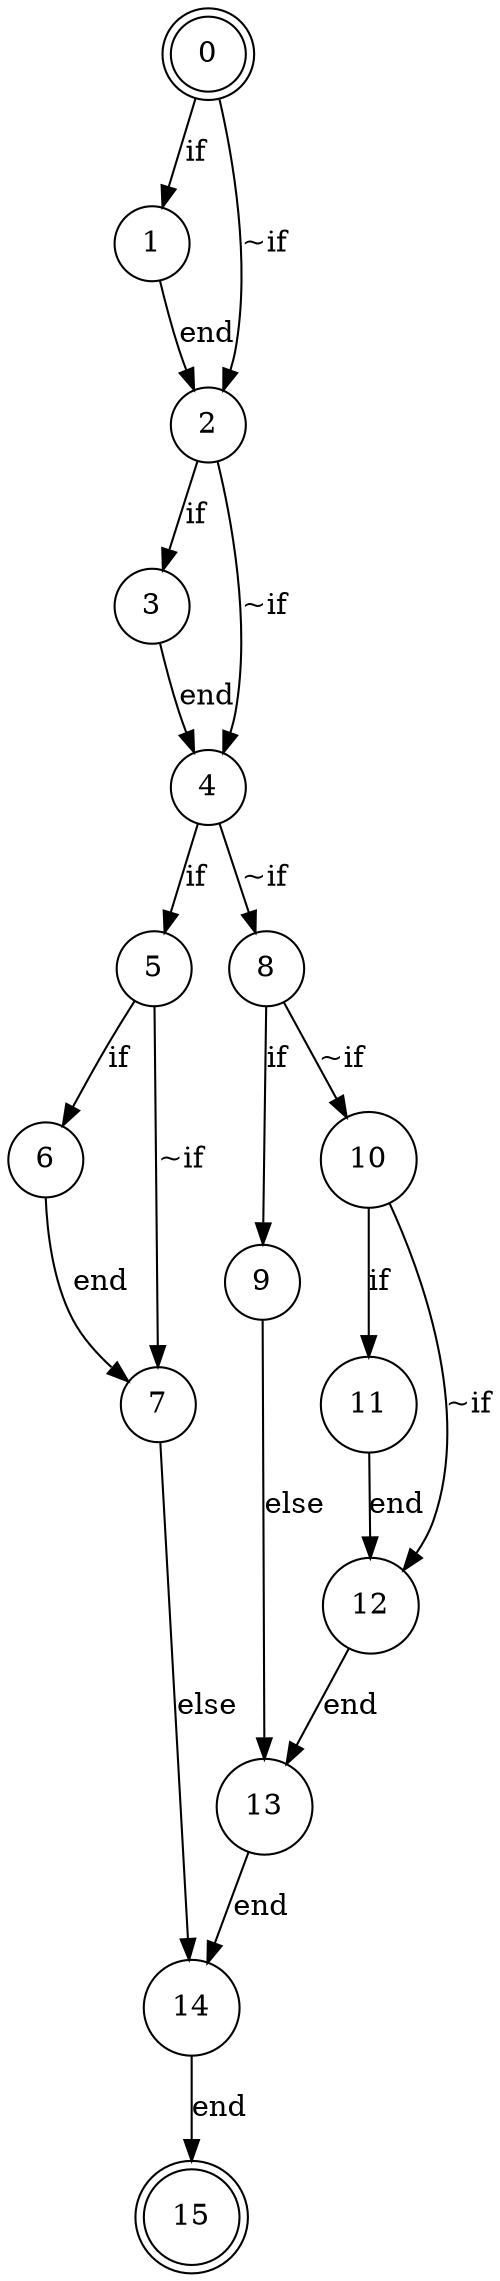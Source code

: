 digraph finite_state_machine {
    node [shape = doublecircle]; 0 15;
    node [shape = circle];
    0 -> 1[label = "if"];
    0 -> 2[label = "~if"];
    1 -> 2[label = "end"];
    2 -> 3[label = "if"];
    2 -> 4[label = "~if"];
    3 -> 4[label = "end"];
    4 -> 5[label = "if"];
    4 -> 8[label = "~if"];
    5 -> 6[label = "if"];
    5 -> 7[label = "~if"];
    6 -> 7[label = "end"];
    7 -> 14[label = "else"];
    8 -> 9[label = "if"];
    8 -> 10[label = "~if"];
    9 -> 13[label = "else"];
    10 -> 11[label = "if"];
    10 -> 12[label = "~if"];
    11 -> 12[label = "end"];
    12 -> 13[label = "end"];
    13 -> 14[label = "end"];
    14 -> 15[label = "end"];
}
